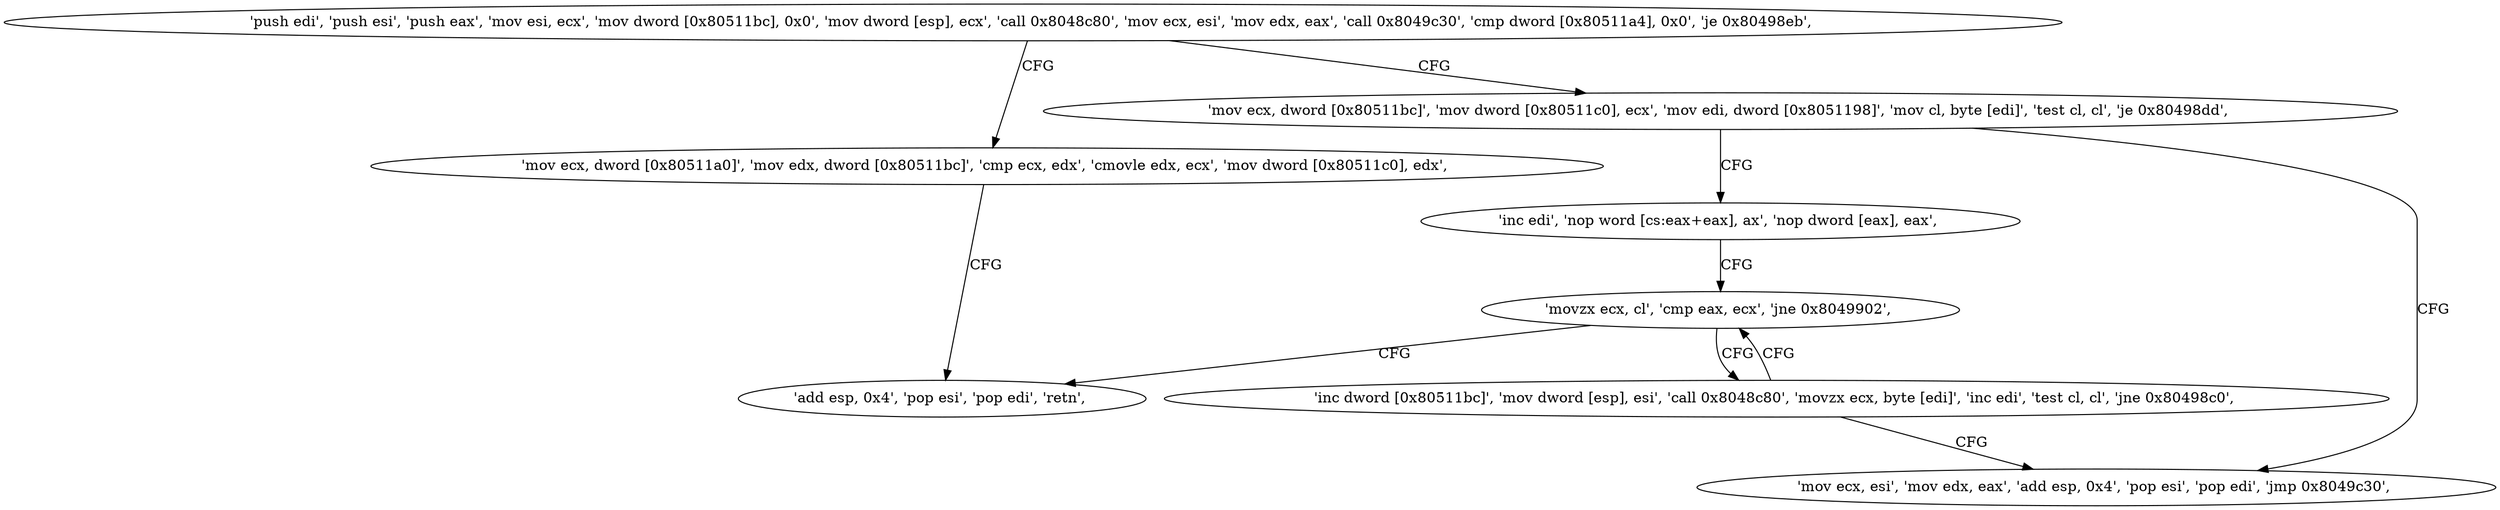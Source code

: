digraph "func" {
"134518896" [label = "'push edi', 'push esi', 'push eax', 'mov esi, ecx', 'mov dword [0x80511bc], 0x0', 'mov dword [esp], ecx', 'call 0x8048c80', 'mov ecx, esi', 'mov edx, eax', 'call 0x8049c30', 'cmp dword [0x80511a4], 0x0', 'je 0x80498eb', " ]
"134519019" [label = "'mov ecx, dword [0x80511a0]', 'mov edx, dword [0x80511bc]', 'cmp ecx, edx', 'cmovle edx, ecx', 'mov dword [0x80511c0], edx', " ]
"134518937" [label = "'mov ecx, dword [0x80511bc]', 'mov dword [0x80511c0], ecx', 'mov edi, dword [0x8051198]', 'mov cl, byte [edi]', 'test cl, cl', 'je 0x80498dd', " ]
"134519042" [label = "'add esp, 0x4', 'pop esi', 'pop edi', 'retn', " ]
"134519005" [label = "'mov ecx, esi', 'mov edx, eax', 'add esp, 0x4', 'pop esi', 'pop edi', 'jmp 0x8049c30', " ]
"134518961" [label = "'inc edi', 'nop word [cs:eax+eax], ax', 'nop dword [eax], eax', " ]
"134518976" [label = "'movzx ecx, cl', 'cmp eax, ecx', 'jne 0x8049902', " ]
"134518983" [label = "'inc dword [0x80511bc]', 'mov dword [esp], esi', 'call 0x8048c80', 'movzx ecx, byte [edi]', 'inc edi', 'test cl, cl', 'jne 0x80498c0', " ]
"134518896" -> "134519019" [ label = "CFG" ]
"134518896" -> "134518937" [ label = "CFG" ]
"134519019" -> "134519042" [ label = "CFG" ]
"134518937" -> "134519005" [ label = "CFG" ]
"134518937" -> "134518961" [ label = "CFG" ]
"134518961" -> "134518976" [ label = "CFG" ]
"134518976" -> "134519042" [ label = "CFG" ]
"134518976" -> "134518983" [ label = "CFG" ]
"134518983" -> "134518976" [ label = "CFG" ]
"134518983" -> "134519005" [ label = "CFG" ]
}
